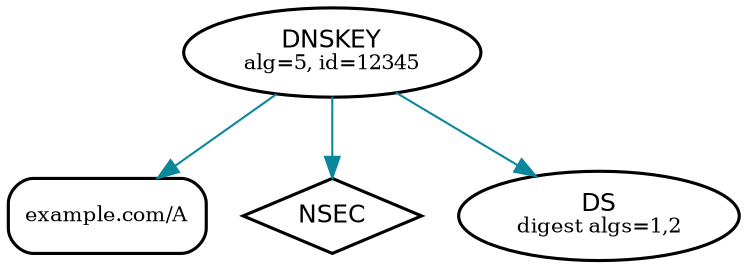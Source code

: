 digraph {
	graph [rankdir="BT"]
	b [label=<<FONT POINT-SIZE="12" FACE="Helvetica">DNSKEY</FONT><BR/><FONT POINT-SIZE="10">alg=5, id=12345</FONT>>, penwidth="1.5"]
	c [label="example.com/A", fontsize="10", shape="rectangle", style="rounded", penwidth="1.5"]
	d [label=<<FONT POINT-SIZE="12" FACE="Helvetica">NSEC</FONT>>, shape="diamond", penwidth="1.5"]
	e [label=<<FONT POINT-SIZE="12" FACE="Helvetica">DS</FONT><BR/><FONT POINT-SIZE="10">digest algs=1,2</FONT>>, penwidth="1.5"]
  c -> b [color="#0a879a", dir="back"]
  d -> b [color="#0a879a", dir="back"]
  e -> b [color="#0a879a", dir="back"]
}
